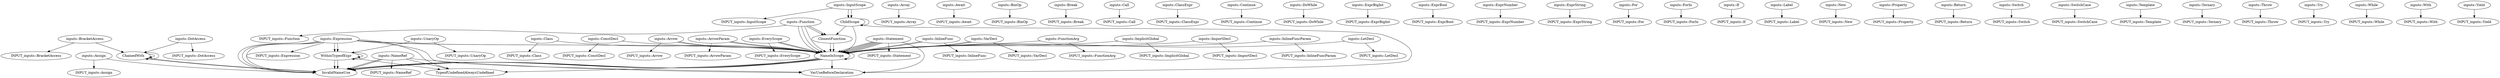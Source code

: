 digraph {
    0 [label=ChainedWith];
    1 [label=ChildScope];
    2 [label=ClosestFunction];
    3 [label="INPUT_inputs::Array"];
    4 [label="INPUT_inputs::Arrow"];
    5 [label="INPUT_inputs::ArrowParam"];
    6 [label="INPUT_inputs::Assign"];
    7 [label="INPUT_inputs::Await"];
    8 [label="INPUT_inputs::BinOp"];
    9 [label="INPUT_inputs::BracketAccess"];
    10 [label="INPUT_inputs::Break"];
    11 [label="INPUT_inputs::Call"];
    12 [label="INPUT_inputs::Class"];
    13 [label="INPUT_inputs::ClassExpr"];
    14 [label="INPUT_inputs::ConstDecl"];
    15 [label="INPUT_inputs::Continue"];
    16 [label="INPUT_inputs::DoWhile"];
    17 [label="INPUT_inputs::DotAccess"];
    18 [label="INPUT_inputs::EveryScope"];
    19 [label="INPUT_inputs::ExprBigInt"];
    20 [label="INPUT_inputs::ExprBool"];
    21 [label="INPUT_inputs::ExprNumber"];
    22 [label="INPUT_inputs::ExprString"];
    23 [label="INPUT_inputs::Expression"];
    24 [label="INPUT_inputs::For"];
    25 [label="INPUT_inputs::ForIn"];
    26 [label="INPUT_inputs::Function"];
    27 [label="INPUT_inputs::FunctionArg"];
    28 [label="INPUT_inputs::If"];
    29 [label="INPUT_inputs::ImplicitGlobal"];
    30 [label="INPUT_inputs::ImportDecl"];
    31 [label="INPUT_inputs::InlineFunc"];
    32 [label="INPUT_inputs::InlineFuncParam"];
    33 [label="INPUT_inputs::InputScope"];
    34 [label="INPUT_inputs::Label"];
    35 [label="INPUT_inputs::LetDecl"];
    36 [label="INPUT_inputs::NameRef"];
    37 [label="INPUT_inputs::New"];
    38 [label="INPUT_inputs::Property"];
    39 [label="INPUT_inputs::Return"];
    40 [label="INPUT_inputs::Statement"];
    41 [label="INPUT_inputs::Switch"];
    42 [label="INPUT_inputs::SwitchCase"];
    43 [label="INPUT_inputs::Template"];
    44 [label="INPUT_inputs::Ternary"];
    45 [label="INPUT_inputs::Throw"];
    46 [label="INPUT_inputs::Try"];
    47 [label="INPUT_inputs::UnaryOp"];
    48 [label="INPUT_inputs::VarDecl"];
    49 [label="INPUT_inputs::While"];
    50 [label="INPUT_inputs::With"];
    51 [label="INPUT_inputs::Yield"];
    52 [label=InvalidNameUse];
    53 [label=NameInScope];
    54 [label=TypeofUndefinedAlwaysUndefined];
    55 [label=VarUseBeforeDeclaration];
    56 [label=WithinTypeofExpr];
    57 [label="inputs::Array"];
    58 [label="inputs::Arrow"];
    59 [label="inputs::ArrowParam"];
    60 [label="inputs::Assign"];
    61 [label="inputs::Await"];
    62 [label="inputs::BinOp"];
    63 [label="inputs::BracketAccess"];
    64 [label="inputs::Break"];
    65 [label="inputs::Call"];
    66 [label="inputs::Class"];
    67 [label="inputs::ClassExpr"];
    68 [label="inputs::ConstDecl"];
    69 [label="inputs::Continue"];
    70 [label="inputs::DoWhile"];
    71 [label="inputs::DotAccess"];
    72 [label="inputs::EveryScope"];
    73 [label="inputs::ExprBigInt"];
    74 [label="inputs::ExprBool"];
    75 [label="inputs::ExprNumber"];
    76 [label="inputs::ExprString"];
    77 [label="inputs::Expression"];
    78 [label="inputs::For"];
    79 [label="inputs::ForIn"];
    80 [label="inputs::Function"];
    81 [label="inputs::FunctionArg"];
    82 [label="inputs::If"];
    83 [label="inputs::ImplicitGlobal"];
    84 [label="inputs::ImportDecl"];
    85 [label="inputs::InlineFunc"];
    86 [label="inputs::InlineFuncParam"];
    87 [label="inputs::InputScope"];
    88 [label="inputs::Label"];
    89 [label="inputs::LetDecl"];
    90 [label="inputs::NameRef"];
    91 [label="inputs::New"];
    92 [label="inputs::Property"];
    93 [label="inputs::Return"];
    94 [label="inputs::Statement"];
    95 [label="inputs::Switch"];
    96 [label="inputs::SwitchCase"];
    97 [label="inputs::Template"];
    98 [label="inputs::Ternary"];
    99 [label="inputs::Throw"];
    100 [label="inputs::Try"];
    101 [label="inputs::UnaryOp"];
    102 [label="inputs::VarDecl"];
    103 [label="inputs::While"];
    104 [label="inputs::With"];
    105 [label="inputs::Yield"];
    0 -> 0;
    0 -> 0;
    0 -> 52;
    0 -> 52;
    1 -> 1;
    1 -> 2;
    1 -> 53;
    1 -> 55;
    2 -> 53;
    2 -> 53;
    53 -> 52;
    53 -> 52;
    53 -> 52;
    53 -> 52;
    53 -> 53;
    53 -> 54;
    53 -> 55;
    56 -> 52;
    56 -> 52;
    56 -> 54;
    56 -> 56;
    56 -> 56;
    57 -> 3;
    58 -> 4;
    58 -> 53;
    58 -> 53;
    59 -> 5;
    59 -> 53;
    59 -> 53;
    60 -> 6;
    60 -> 52;
    61 -> 7;
    62 -> 8;
    63 -> 0;
    63 -> 9;
    64 -> 10;
    65 -> 11;
    66 -> 12;
    66 -> 53;
    67 -> 13;
    68 -> 14;
    68 -> 53;
    69 -> 15;
    70 -> 16;
    71 -> 0;
    71 -> 17;
    72 -> 18;
    72 -> 53;
    72 -> 53;
    73 -> 19;
    74 -> 20;
    75 -> 21;
    76 -> 22;
    77 -> 23;
    77 -> 52;
    77 -> 52;
    77 -> 52;
    77 -> 53;
    77 -> 53;
    77 -> 54;
    77 -> 55;
    77 -> 56;
    77 -> 56;
    78 -> 24;
    79 -> 25;
    80 -> 2;
    80 -> 2;
    80 -> 26;
    80 -> 53;
    80 -> 53;
    80 -> 53;
    81 -> 27;
    81 -> 53;
    82 -> 28;
    83 -> 29;
    83 -> 53;
    84 -> 30;
    84 -> 53;
    85 -> 31;
    85 -> 53;
    85 -> 53;
    86 -> 32;
    86 -> 53;
    87 -> 1;
    87 -> 1;
    87 -> 33;
    88 -> 34;
    89 -> 35;
    89 -> 53;
    90 -> 36;
    90 -> 52;
    90 -> 52;
    90 -> 54;
    90 -> 55;
    91 -> 37;
    92 -> 38;
    93 -> 39;
    94 -> 40;
    94 -> 53;
    94 -> 53;
    94 -> 53;
    94 -> 53;
    94 -> 53;
    94 -> 53;
    94 -> 55;
    95 -> 41;
    96 -> 42;
    97 -> 43;
    98 -> 44;
    99 -> 45;
    100 -> 46;
    101 -> 47;
    101 -> 56;
    102 -> 48;
    102 -> 53;
    102 -> 53;
    103 -> 49;
    104 -> 50;
    105 -> 51;
}